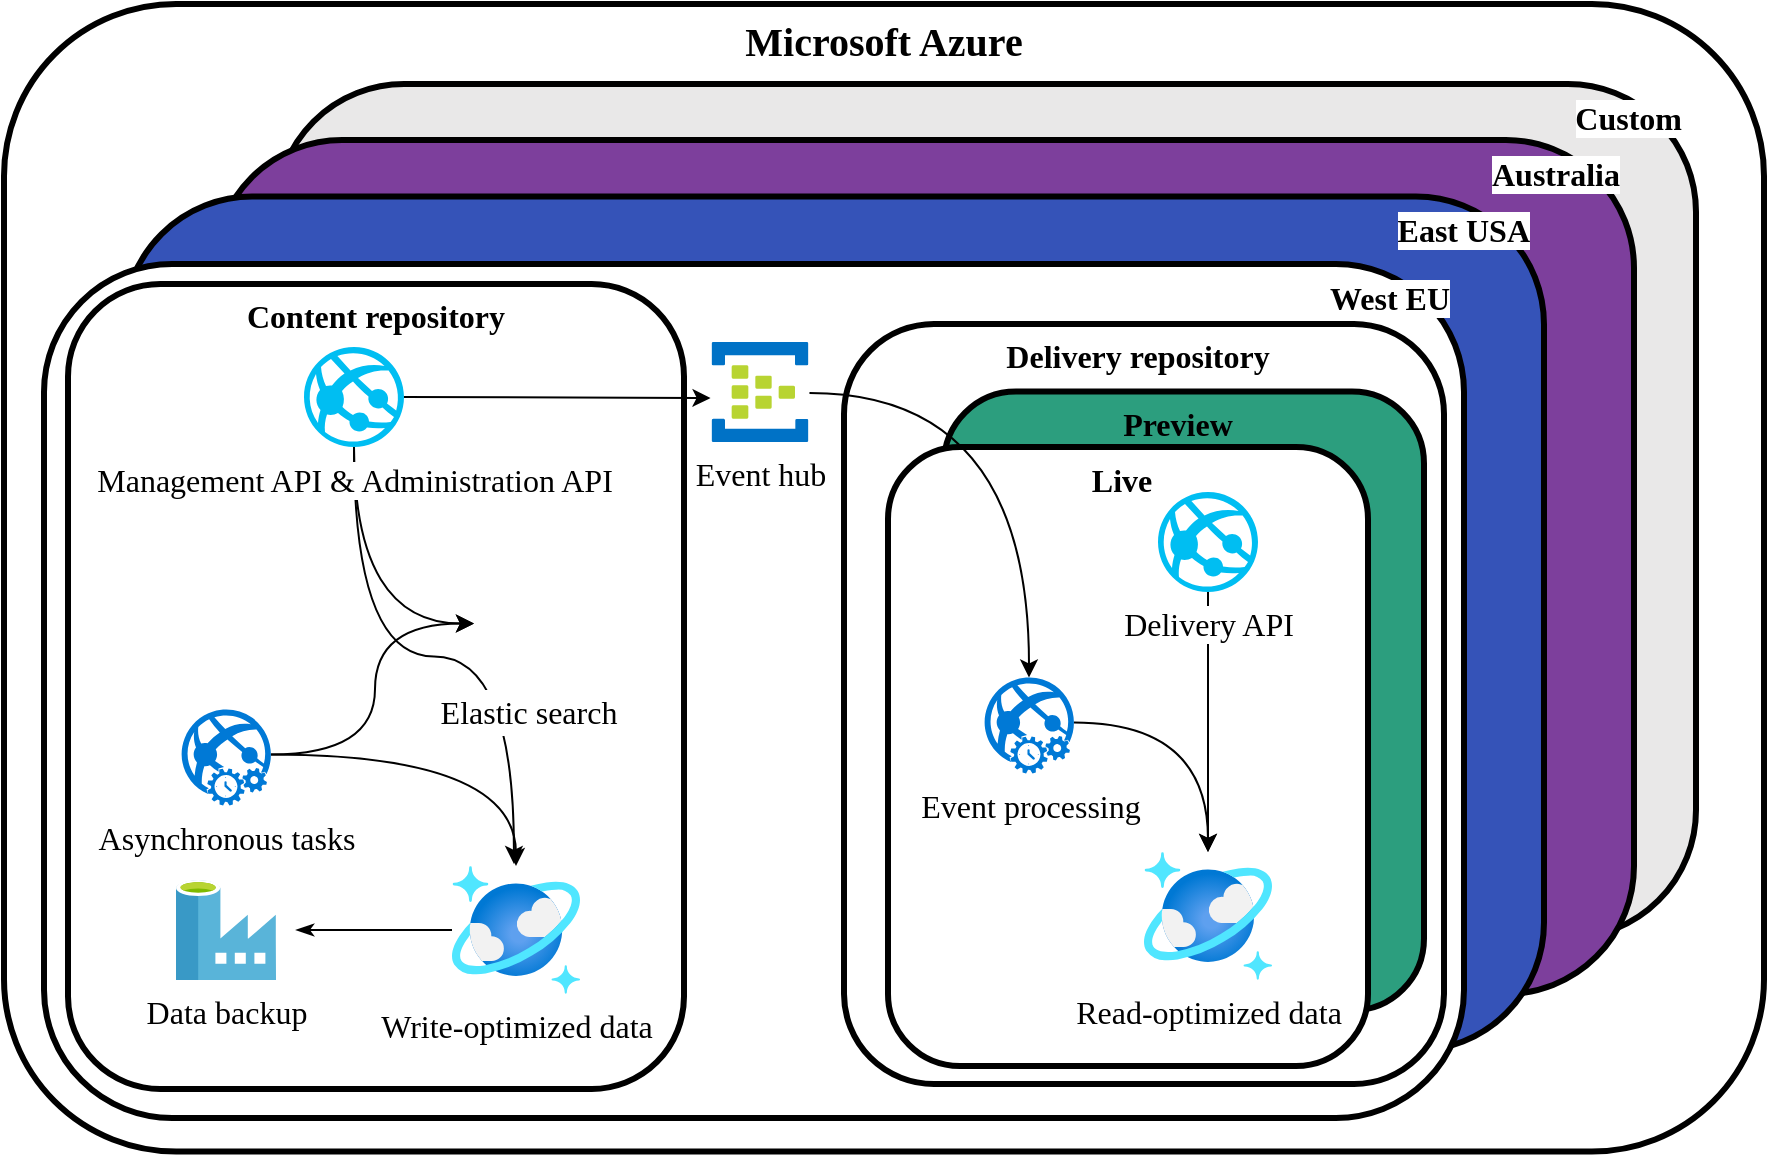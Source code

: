 <mxfile version="19.0.3" type="device"><diagram id="wduy96j3vj9zivXvtNkm" name="Page-1"><mxGraphModel dx="2076" dy="1298" grid="1" gridSize="10" guides="1" tooltips="1" connect="1" arrows="1" fold="1" page="1" pageScale="1" pageWidth="850" pageHeight="1100" math="0" shadow="0"><root><mxCell id="0"/><mxCell id="1" parent="0"/><mxCell id="v6ldO-12zMdr_884dHbI-1" value="&lt;b style=&quot;font-size: 20px;&quot;&gt;Microsoft Azure&lt;/b&gt;" style="whiteSpace=wrap;html=1;horizontal=1;verticalAlign=top;fontFamily=Work Sans;strokeWidth=3;fontSize=20;rounded=1;" parent="1" vertex="1"><mxGeometry x="320" y="320" width="880" height="573.75" as="geometry"/></mxCell><mxCell id="v6ldO-12zMdr_884dHbI-32" value="Custom" style="rounded=1;whiteSpace=wrap;html=1;fontSize=16;align=right;verticalAlign=top;spacingRight=4;spacing=3;strokeWidth=3;fontFamily=Work Sans;fontStyle=1;labelBackgroundColor=default;labelBorderColor=none;fillColor=#E9E8E8;" parent="1" vertex="1"><mxGeometry x="456" y="360" width="710" height="427" as="geometry"/></mxCell><mxCell id="v6ldO-12zMdr_884dHbI-31" value="Australia" style="rounded=1;whiteSpace=wrap;html=1;fontSize=16;align=right;verticalAlign=top;spacingRight=4;spacing=3;strokeWidth=3;fontFamily=Work Sans;fontStyle=1;labelBackgroundColor=default;labelBorderColor=none;fillColor=#7D3F9C;" parent="1" vertex="1"><mxGeometry x="425" y="388" width="710" height="427" as="geometry"/></mxCell><mxCell id="v6ldO-12zMdr_884dHbI-30" value="East USA" style="rounded=1;whiteSpace=wrap;html=1;fontSize=16;align=right;verticalAlign=top;spacingRight=4;spacing=3;strokeWidth=3;fontFamily=Work Sans;fontStyle=1;labelBackgroundColor=default;labelBorderColor=none;fillColor=#3553B8;" parent="1" vertex="1"><mxGeometry x="380" y="416.25" width="710" height="427" as="geometry"/></mxCell><mxCell id="v6ldO-12zMdr_884dHbI-2" value="West EU" style="rounded=1;whiteSpace=wrap;html=1;fontSize=16;align=right;verticalAlign=top;spacingRight=4;spacing=3;strokeWidth=3;fontFamily=Work Sans;fontStyle=1;labelBackgroundColor=default;labelBorderColor=none;" parent="1" vertex="1"><mxGeometry x="340" y="450" width="710" height="427" as="geometry"/></mxCell><mxCell id="v6ldO-12zMdr_884dHbI-3" value="Content repository" style="rounded=1;whiteSpace=wrap;html=1;strokeWidth=3;fontFamily=Work Sans;verticalAlign=top;fontStyle=1;fontSize=16;" parent="1" vertex="1"><mxGeometry x="352" y="460" width="308" height="402.5" as="geometry"/></mxCell><mxCell id="v6ldO-12zMdr_884dHbI-33" value="Delivery repository" style="rounded=1;whiteSpace=wrap;html=1;fillColor=#ffffff;fontSize=16;verticalAlign=top;align=center;spacingRight=6;strokeWidth=3;fontFamily=Work Sans;fontStyle=1" parent="1" vertex="1"><mxGeometry x="740" y="480" width="300" height="380" as="geometry"/></mxCell><mxCell id="v6ldO-12zMdr_884dHbI-4" value="Preview" style="rounded=1;whiteSpace=wrap;html=1;fontSize=16;verticalAlign=top;align=center;spacingRight=6;fillColor=#2C9E7E;strokeWidth=3;fontFamily=Work Sans;fontColor=#000000;fontStyle=1;labelBackgroundColor=none;" parent="1" vertex="1"><mxGeometry x="790" y="513.75" width="240" height="309.5" as="geometry"/></mxCell><mxCell id="v6ldO-12zMdr_884dHbI-5" value="Live" style="rounded=1;whiteSpace=wrap;html=1;fillColor=#ffffff;fontSize=16;verticalAlign=top;align=center;spacingRight=6;strokeWidth=3;fontFamily=Work Sans;fontStyle=1" parent="1" vertex="1"><mxGeometry x="762" y="541.5" width="240" height="309.5" as="geometry"/></mxCell><mxCell id="v6ldO-12zMdr_884dHbI-6" style="edgeStyle=orthogonalEdgeStyle;curved=1;rounded=0;orthogonalLoop=1;jettySize=auto;html=1;entryX=1.01;entryY=0.51;entryDx=0;entryDy=0;entryPerimeter=0;fontSize=16;exitX=0.5;exitY=0.02;exitDx=0;exitDy=0;exitPerimeter=0;fontFamily=Work Sans;startArrow=classic;startFill=1;endArrow=none;endFill=0;" parent="1" source="v6ldO-12zMdr_884dHbI-17" target="v6ldO-12zMdr_884dHbI-7" edge="1"><mxGeometry relative="1" as="geometry"/></mxCell><mxCell id="v6ldO-12zMdr_884dHbI-7" value="&lt;div&gt;Event hub&lt;/div&gt;" style="aspect=fixed;html=1;perimeter=none;align=center;shadow=0;dashed=0;image;fontSize=16;image=img/lib/mscae/Event_Hubs.svg;fontFamily=Work Sans;" parent="1" vertex="1"><mxGeometry x="673.75" y="489" width="48.5" height="50" as="geometry"/></mxCell><mxCell id="v6ldO-12zMdr_884dHbI-8" style="edgeStyle=orthogonalEdgeStyle;curved=1;rounded=0;orthogonalLoop=1;jettySize=auto;html=1;exitX=1;exitY=0.5;exitDx=0;exitDy=0;exitPerimeter=0;entryX=-0.01;entryY=0.56;entryDx=0;entryDy=0;entryPerimeter=0;fontSize=16;fontFamily=Work Sans;" parent="1" source="v6ldO-12zMdr_884dHbI-29" target="v6ldO-12zMdr_884dHbI-7" edge="1"><mxGeometry relative="1" as="geometry"/></mxCell><mxCell id="v6ldO-12zMdr_884dHbI-9" style="edgeStyle=orthogonalEdgeStyle;curved=1;rounded=0;orthogonalLoop=1;jettySize=auto;html=1;exitX=0.5;exitY=1;exitDx=0;exitDy=0;exitPerimeter=0;entryX=0;entryY=0.5;entryDx=0;entryDy=0;fontFamily=Work Sans;" parent="1" source="v6ldO-12zMdr_884dHbI-29" target="v6ldO-12zMdr_884dHbI-24" edge="1"><mxGeometry relative="1" as="geometry"/></mxCell><mxCell id="v6ldO-12zMdr_884dHbI-10" style="edgeStyle=orthogonalEdgeStyle;curved=1;rounded=0;orthogonalLoop=1;jettySize=auto;html=1;exitX=0.5;exitY=1;exitDx=0;exitDy=0;exitPerimeter=0;fontFamily=Work Sans;entryX=0.484;entryY=-0.016;entryDx=0;entryDy=0;entryPerimeter=0;" parent="1" source="v6ldO-12zMdr_884dHbI-29" target="v6ldO-12zMdr_884dHbI-27" edge="1"><mxGeometry relative="1" as="geometry"><mxPoint x="575" y="740" as="targetPoint"/></mxGeometry></mxCell><mxCell id="v6ldO-12zMdr_884dHbI-12" style="edgeStyle=orthogonalEdgeStyle;curved=1;rounded=0;orthogonalLoop=1;jettySize=auto;html=1;fontSize=16;fontFamily=Work Sans;" parent="1" source="v6ldO-12zMdr_884dHbI-14" target="v6ldO-12zMdr_884dHbI-26" edge="1"><mxGeometry relative="1" as="geometry"><mxPoint x="895" y="587" as="sourcePoint"/></mxGeometry></mxCell><mxCell id="v6ldO-12zMdr_884dHbI-14" value="&lt;font style=&quot;font-size: 16px&quot;&gt;Delivery API&lt;/font&gt;" style="verticalLabelPosition=bottom;html=1;verticalAlign=top;align=center;strokeColor=none;fillColor=#00BEF2;shape=mxgraph.azure.azure_website;fontFamily=Work Sans;labelBackgroundColor=default;" parent="1" vertex="1"><mxGeometry x="897" y="564" width="50" height="50" as="geometry"/></mxCell><mxCell id="v6ldO-12zMdr_884dHbI-15" style="edgeStyle=orthogonalEdgeStyle;curved=1;rounded=0;orthogonalLoop=1;jettySize=auto;html=1;exitX=0.95;exitY=0.48;exitDx=0;exitDy=0;exitPerimeter=0;fontSize=16;fontFamily=Work Sans;" parent="1" source="v6ldO-12zMdr_884dHbI-17" target="v6ldO-12zMdr_884dHbI-26" edge="1"><mxGeometry relative="1" as="geometry"/></mxCell><mxCell id="v6ldO-12zMdr_884dHbI-17" value="&lt;font style=&quot;font-size: 16px&quot;&gt;Event processing&lt;br&gt;&lt;/font&gt;" style="shadow=0;dashed=0;html=1;strokeColor=none;labelPosition=center;verticalLabelPosition=bottom;verticalAlign=top;align=center;shape=mxgraph.mscae.cloud.webjobs;fillColor=#0079D6;fontFamily=Work Sans;" parent="1" vertex="1"><mxGeometry x="807.5" y="655.75" width="50" height="49" as="geometry"/></mxCell><mxCell id="v6ldO-12zMdr_884dHbI-18" style="edgeStyle=orthogonalEdgeStyle;curved=1;rounded=0;orthogonalLoop=1;jettySize=auto;html=1;startSize=6;sourcePerimeterSpacing=10;fontFamily=Work Sans;startArrow=classicThin;startFill=1;endArrow=none;endFill=0;" parent="1" source="v6ldO-12zMdr_884dHbI-19" target="v6ldO-12zMdr_884dHbI-27" edge="1"><mxGeometry relative="1" as="geometry"/></mxCell><mxCell id="v6ldO-12zMdr_884dHbI-19" value="&lt;font style=&quot;font-size: 16px&quot;&gt;Data backup&lt;/font&gt;" style="aspect=fixed;html=1;points=[];align=center;image;fontSize=12;image=img/lib/mscae/Data_Factory.svg;fontFamily=Work Sans;" parent="1" vertex="1"><mxGeometry x="406" y="758" width="50" height="50" as="geometry"/></mxCell><mxCell id="v6ldO-12zMdr_884dHbI-20" style="edgeStyle=orthogonalEdgeStyle;curved=1;rounded=0;orthogonalLoop=1;jettySize=auto;html=1;exitX=0.95;exitY=0.48;exitDx=0;exitDy=0;exitPerimeter=0;entryX=0;entryY=0.5;entryDx=0;entryDy=0;startSize=6;sourcePerimeterSpacing=10;fontFamily=Work Sans;" parent="1" source="v6ldO-12zMdr_884dHbI-22" target="v6ldO-12zMdr_884dHbI-24" edge="1"><mxGeometry relative="1" as="geometry"/></mxCell><mxCell id="v6ldO-12zMdr_884dHbI-21" style="edgeStyle=orthogonalEdgeStyle;curved=1;rounded=0;orthogonalLoop=1;jettySize=auto;html=1;startSize=6;sourcePerimeterSpacing=10;exitX=0.95;exitY=0.48;exitDx=0;exitDy=0;exitPerimeter=0;fontFamily=Work Sans;" parent="1" source="v6ldO-12zMdr_884dHbI-22" target="v6ldO-12zMdr_884dHbI-27" edge="1"><mxGeometry relative="1" as="geometry"/></mxCell><mxCell id="v6ldO-12zMdr_884dHbI-22" value="&lt;font style=&quot;font-size: 16px&quot;&gt;Asynchronous tasks&lt;br&gt;&lt;/font&gt;" style="shadow=0;dashed=0;html=1;strokeColor=none;labelPosition=center;verticalLabelPosition=bottom;verticalAlign=top;align=center;shape=mxgraph.mscae.cloud.webjobs;fillColor=#0079D6;fontFamily=Work Sans;" parent="1" vertex="1"><mxGeometry x="406" y="671.75" width="50" height="49" as="geometry"/></mxCell><mxCell id="v6ldO-12zMdr_884dHbI-24" value="&lt;font style=&quot;font-size: 16px&quot;&gt;Elastic search&lt;/font&gt;" style="shape=image;html=1;verticalAlign=top;verticalLabelPosition=bottom;labelBackgroundColor=#ffffff;imageAspect=0;aspect=fixed;image=https://cdn4.iconfinder.com/data/icons/logos-brands-5/24/elastic-128.png;labelPosition=center;align=center;fontSize=19;spacingLeft=2;fontFamily=Work Sans;" parent="1" vertex="1"><mxGeometry x="555" y="603.75" width="52" height="52" as="geometry"/></mxCell><mxCell id="v6ldO-12zMdr_884dHbI-26" value="&lt;font style=&quot;font-size: 16px&quot;&gt;Read-optimized data&lt;br&gt;&lt;/font&gt;" style="aspect=fixed;html=1;points=[];align=center;image;fontSize=12;image=img/lib/azure2/databases/Azure_Cosmos_DB.svg;fillColor=#ffffff;fontFamily=Work Sans;labelBackgroundColor=none;" parent="1" vertex="1"><mxGeometry x="890" y="744" width="64" height="64" as="geometry"/></mxCell><mxCell id="v6ldO-12zMdr_884dHbI-27" value="&lt;font style=&quot;font-size: 16px&quot;&gt;Write-optimized data&lt;br&gt;&lt;/font&gt;" style="aspect=fixed;html=1;points=[];align=center;image;fontSize=12;image=img/lib/azure2/databases/Azure_Cosmos_DB.svg;fillColor=#ffffff;fontFamily=Work Sans;labelBackgroundColor=default;" parent="1" vertex="1"><mxGeometry x="544" y="751" width="64" height="64" as="geometry"/></mxCell><mxCell id="v6ldO-12zMdr_884dHbI-29" value="Management API &amp;amp; Administration API" style="verticalLabelPosition=bottom;html=1;verticalAlign=top;align=center;strokeColor=none;fillColor=#00BEF2;shape=mxgraph.azure.azure_website;fontSize=16;perimeterSpacing=0;fontFamily=Work Sans;labelBackgroundColor=default;" parent="1" vertex="1"><mxGeometry x="470" y="491.5" width="50" height="50" as="geometry"/></mxCell></root></mxGraphModel></diagram></mxfile>